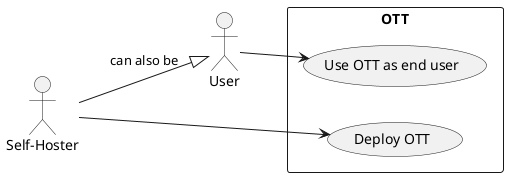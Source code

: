 @startuml
left to right direction
actor "Self-Hoster" as hoster
actor "User" as user
rectangle OTT {
  usecase "Deploy OTT" as UC1
  usecase "Use OTT as end user" as UC2
}
hoster --> UC1
hoster --|> user : can also be
user --> UC2
@enduml